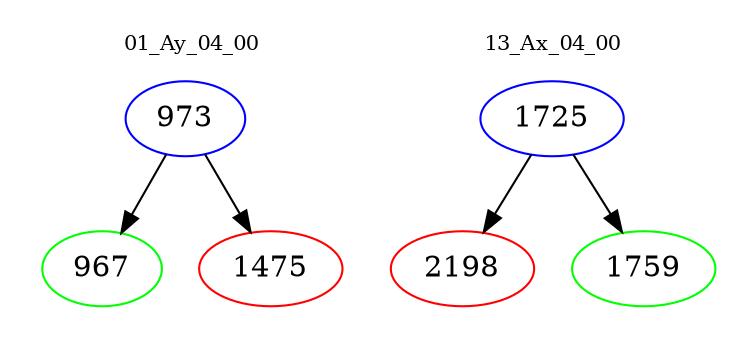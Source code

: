 digraph{
subgraph cluster_0 {
color = white
label = "01_Ay_04_00";
fontsize=10;
T0_973 [label="973", color="blue"]
T0_973 -> T0_967 [color="black"]
T0_967 [label="967", color="green"]
T0_973 -> T0_1475 [color="black"]
T0_1475 [label="1475", color="red"]
}
subgraph cluster_1 {
color = white
label = "13_Ax_04_00";
fontsize=10;
T1_1725 [label="1725", color="blue"]
T1_1725 -> T1_2198 [color="black"]
T1_2198 [label="2198", color="red"]
T1_1725 -> T1_1759 [color="black"]
T1_1759 [label="1759", color="green"]
}
}
